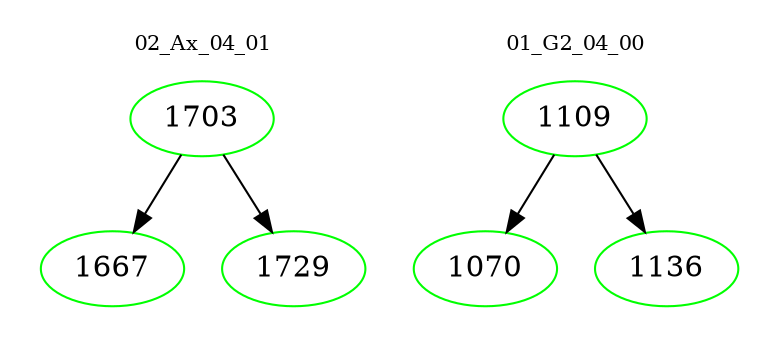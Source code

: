 digraph{
subgraph cluster_0 {
color = white
label = "02_Ax_04_01";
fontsize=10;
T0_1703 [label="1703", color="green"]
T0_1703 -> T0_1667 [color="black"]
T0_1667 [label="1667", color="green"]
T0_1703 -> T0_1729 [color="black"]
T0_1729 [label="1729", color="green"]
}
subgraph cluster_1 {
color = white
label = "01_G2_04_00";
fontsize=10;
T1_1109 [label="1109", color="green"]
T1_1109 -> T1_1070 [color="black"]
T1_1070 [label="1070", color="green"]
T1_1109 -> T1_1136 [color="black"]
T1_1136 [label="1136", color="green"]
}
}
